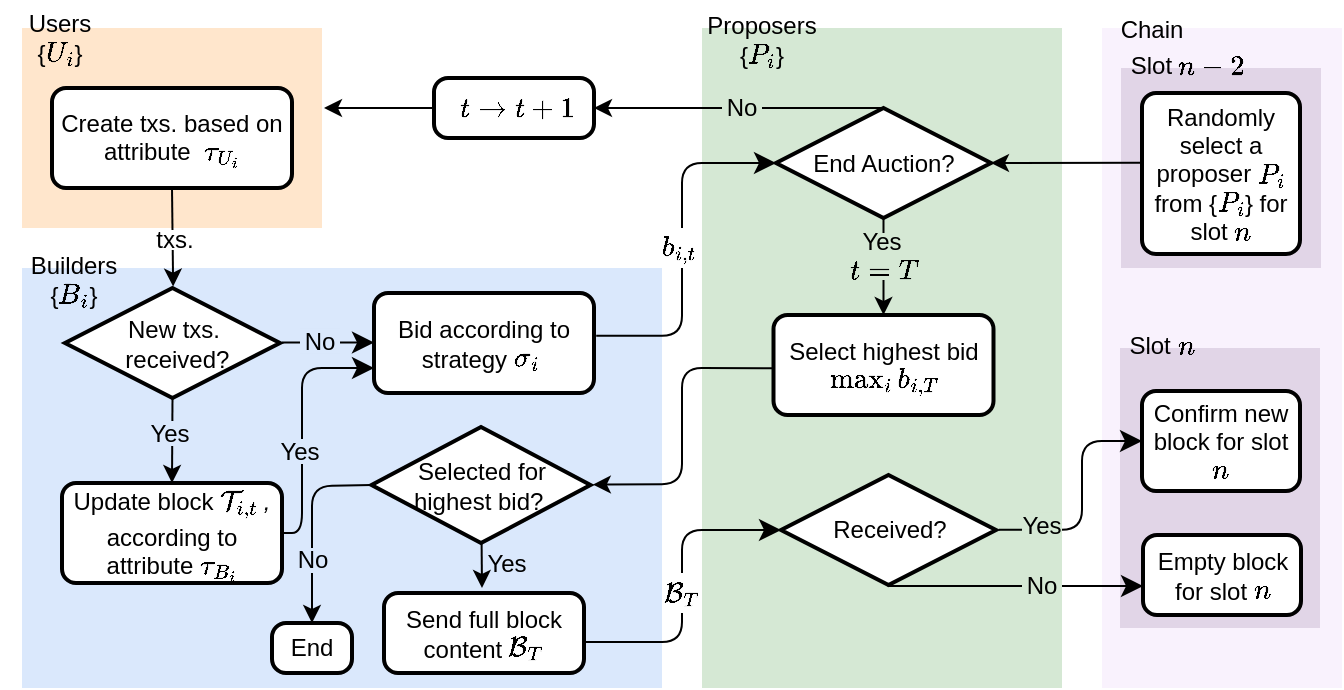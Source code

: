 <mxfile version="26.1.1">
  <diagram name="Page-1" id="RIdl4yIpkKvQEjexbSTN">
    <mxGraphModel dx="1067" dy="641" grid="1" gridSize="10" guides="1" tooltips="1" connect="1" arrows="1" fold="1" page="1" pageScale="1" pageWidth="827" pageHeight="1169" math="1" shadow="0">
      <root>
        <mxCell id="0" />
        <mxCell id="1" parent="0" />
        <mxCell id="jQI5X7SojYvdJqr93CXN-40" value="" style="rounded=0;whiteSpace=wrap;html=1;fillColor=#d5e8d4;strokeColor=none;movable=1;resizable=1;rotatable=1;deletable=1;editable=1;locked=0;connectable=1;" vertex="1" parent="1">
          <mxGeometry x="440" y="70" width="180" height="330" as="geometry" />
        </mxCell>
        <mxCell id="jQI5X7SojYvdJqr93CXN-23" value="" style="rounded=0;whiteSpace=wrap;html=1;fillColor=#dae8fc;strokeColor=none;movable=1;resizable=1;rotatable=1;deletable=1;editable=1;locked=0;connectable=1;" vertex="1" parent="1">
          <mxGeometry x="100" y="190" width="320" height="210" as="geometry" />
        </mxCell>
        <mxCell id="jQI5X7SojYvdJqr93CXN-84" value="" style="edgeStyle=elbowEdgeStyle;elbow=horizontal;endArrow=classic;html=1;curved=0;rounded=1;endSize=8;startSize=8;entryX=0;entryY=0.5;entryDx=0;entryDy=0;entryPerimeter=0;exitX=1.01;exitY=0.427;exitDx=0;exitDy=0;exitPerimeter=0;" edge="1" parent="1" source="jQI5X7SojYvdJqr93CXN-35" target="jQI5X7SojYvdJqr93CXN-39">
          <mxGeometry width="50" height="50" relative="1" as="geometry">
            <mxPoint x="379.5" y="325" as="sourcePoint" />
            <mxPoint x="429.5" y="275" as="targetPoint" />
            <Array as="points">
              <mxPoint x="430" y="250" />
            </Array>
          </mxGeometry>
        </mxCell>
        <mxCell id="jQI5X7SojYvdJqr93CXN-82" value="" style="rounded=0;whiteSpace=wrap;html=1;fillColor=light-dark(#f9f2fd, #392f3f);strokeColor=none;movable=1;resizable=1;rotatable=1;deletable=1;editable=1;locked=0;connectable=1;" vertex="1" parent="1">
          <mxGeometry x="640" y="70" width="120" height="330" as="geometry" />
        </mxCell>
        <mxCell id="jQI5X7SojYvdJqr93CXN-76" value="" style="rounded=0;whiteSpace=wrap;html=1;fillColor=#e1d5e7;strokeColor=none;" vertex="1" parent="1">
          <mxGeometry x="649" y="230" width="100" height="140" as="geometry" />
        </mxCell>
        <mxCell id="jQI5X7SojYvdJqr93CXN-15" value="" style="rounded=0;whiteSpace=wrap;html=1;fillColor=#ffe6cc;strokeColor=none;movable=0;resizable=0;rotatable=0;deletable=0;editable=0;locked=1;connectable=0;" vertex="1" parent="1">
          <mxGeometry x="100" y="70" width="150" height="100" as="geometry" />
        </mxCell>
        <mxCell id="jQI5X7SojYvdJqr93CXN-16" value="Users&lt;div&gt;{\(U_i\)}&lt;/div&gt;" style="text;html=1;align=center;verticalAlign=middle;whiteSpace=wrap;rounded=0;" vertex="1" parent="1">
          <mxGeometry x="89" y="60" width="60" height="30" as="geometry" />
        </mxCell>
        <mxCell id="jQI5X7SojYvdJqr93CXN-18" value="Create txs. based on attribute&amp;nbsp;&amp;nbsp;\( \tau_{U_i} \)" style="rounded=1;whiteSpace=wrap;html=1;absoluteArcSize=1;arcSize=14;strokeWidth=2;" vertex="1" parent="1">
          <mxGeometry x="115" y="100" width="120" height="50" as="geometry" />
        </mxCell>
        <mxCell id="jQI5X7SojYvdJqr93CXN-21" value="" style="endArrow=classic;html=1;rounded=0;entryX=0.503;entryY=-0.013;entryDx=0;entryDy=0;entryPerimeter=0;exitX=0.5;exitY=1;exitDx=0;exitDy=0;" edge="1" parent="1" source="jQI5X7SojYvdJqr93CXN-18" target="jQI5X7SojYvdJqr93CXN-25">
          <mxGeometry width="50" height="50" relative="1" as="geometry">
            <mxPoint x="174.76" y="160" as="sourcePoint" />
            <mxPoint x="175" y="200" as="targetPoint" />
          </mxGeometry>
        </mxCell>
        <mxCell id="jQI5X7SojYvdJqr93CXN-24" value="Builders&lt;div&gt;{\(B_i\)}&lt;/div&gt;" style="text;html=1;align=center;verticalAlign=middle;whiteSpace=wrap;rounded=0;" vertex="1" parent="1">
          <mxGeometry x="96" y="181" width="60" height="30" as="geometry" />
        </mxCell>
        <mxCell id="jQI5X7SojYvdJqr93CXN-25" value="New txs.&lt;div&gt;&amp;nbsp;received?&lt;/div&gt;" style="strokeWidth=2;html=1;shape=mxgraph.flowchart.decision;whiteSpace=wrap;" vertex="1" parent="1">
          <mxGeometry x="121.5" y="200" width="107.5" height="55" as="geometry" />
        </mxCell>
        <mxCell id="jQI5X7SojYvdJqr93CXN-26" value="" style="endArrow=classic;html=1;rounded=0;entryX=0.5;entryY=0;entryDx=0;entryDy=0;exitX=0.5;exitY=1;exitDx=0;exitDy=0;exitPerimeter=0;" edge="1" parent="1" source="jQI5X7SojYvdJqr93CXN-25" target="jQI5X7SojYvdJqr93CXN-31">
          <mxGeometry width="50" height="50" relative="1" as="geometry">
            <mxPoint x="174.76" y="255" as="sourcePoint" />
            <mxPoint x="174.855" y="295" as="targetPoint" />
          </mxGeometry>
        </mxCell>
        <mxCell id="jQI5X7SojYvdJqr93CXN-31" value="Update block \( \mathcal{T}_{i,t} \)&lt;i&gt;&lt;sub&gt;&amp;nbsp;&lt;/sub&gt;,&lt;/i&gt; according to attribute \( \tau_{B_i} \)" style="rounded=1;whiteSpace=wrap;html=1;absoluteArcSize=1;arcSize=14;strokeWidth=2;" vertex="1" parent="1">
          <mxGeometry x="120" y="297.5" width="110" height="50" as="geometry" />
        </mxCell>
        <mxCell id="jQI5X7SojYvdJqr93CXN-35" value="Bid according to strategy \( \sigma_i \)&amp;nbsp;" style="rounded=1;whiteSpace=wrap;html=1;absoluteArcSize=1;arcSize=14;strokeWidth=2;" vertex="1" parent="1">
          <mxGeometry x="276" y="202.5" width="110" height="50" as="geometry" />
        </mxCell>
        <mxCell id="jQI5X7SojYvdJqr93CXN-39" value="End Auction?" style="strokeWidth=2;html=1;shape=mxgraph.flowchart.decision;whiteSpace=wrap;" vertex="1" parent="1">
          <mxGeometry x="477" y="110" width="107.5" height="55" as="geometry" />
        </mxCell>
        <mxCell id="jQI5X7SojYvdJqr93CXN-46" value="&amp;nbsp;\( t \to t+1 \)" style="rounded=1;whiteSpace=wrap;html=1;absoluteArcSize=1;arcSize=14;strokeWidth=2;" vertex="1" parent="1">
          <mxGeometry x="306" y="95" width="80" height="30" as="geometry" />
        </mxCell>
        <mxCell id="jQI5X7SojYvdJqr93CXN-47" value="Proposers&lt;div&gt;{\(P_i\)}&lt;/div&gt;" style="text;html=1;align=center;verticalAlign=middle;whiteSpace=wrap;rounded=0;" vertex="1" parent="1">
          <mxGeometry x="440" y="61" width="60" height="30" as="geometry" />
        </mxCell>
        <mxCell id="jQI5X7SojYvdJqr93CXN-48" value="" style="endArrow=classic;html=1;rounded=0;exitX=0;exitY=0.5;exitDx=0;exitDy=0;" edge="1" parent="1" source="jQI5X7SojYvdJqr93CXN-46">
          <mxGeometry width="50" height="50" relative="1" as="geometry">
            <mxPoint x="291.0" y="139.92" as="sourcePoint" />
            <mxPoint x="251" y="110" as="targetPoint" />
          </mxGeometry>
        </mxCell>
        <mxCell id="jQI5X7SojYvdJqr93CXN-49" value="" style="endArrow=classic;html=1;rounded=0;exitX=0.5;exitY=1;exitDx=0;exitDy=0;exitPerimeter=0;entryX=0.5;entryY=0;entryDx=0;entryDy=0;" edge="1" parent="1" source="jQI5X7SojYvdJqr93CXN-39" target="jQI5X7SojYvdJqr93CXN-51">
          <mxGeometry width="50" height="50" relative="1" as="geometry">
            <mxPoint x="531.55" y="237" as="sourcePoint" />
            <mxPoint x="530.75" y="200" as="targetPoint" />
          </mxGeometry>
        </mxCell>
        <mxCell id="jQI5X7SojYvdJqr93CXN-51" value="Select highest bid \(\max_{i} b_{i,T}\)" style="rounded=1;whiteSpace=wrap;html=1;absoluteArcSize=1;arcSize=14;strokeWidth=2;" vertex="1" parent="1">
          <mxGeometry x="475.75" y="213.5" width="110" height="50" as="geometry" />
        </mxCell>
        <mxCell id="jQI5X7SojYvdJqr93CXN-52" value="" style="endArrow=classic;html=1;rounded=1;exitX=0.001;exitY=0.533;exitDx=0;exitDy=0;curved=0;exitPerimeter=0;" edge="1" parent="1" source="jQI5X7SojYvdJqr93CXN-51">
          <mxGeometry width="50" height="50" relative="1" as="geometry">
            <mxPoint x="471.09" y="298.3" as="sourcePoint" />
            <mxPoint x="385.41" y="298.3" as="targetPoint" />
            <Array as="points">
              <mxPoint x="430" y="240" />
              <mxPoint x="430" y="298" />
            </Array>
          </mxGeometry>
        </mxCell>
        <mxCell id="jQI5X7SojYvdJqr93CXN-53" value="Selected for&lt;div&gt;highest bid?&amp;nbsp;&lt;/div&gt;" style="strokeWidth=2;html=1;shape=mxgraph.flowchart.decision;whiteSpace=wrap;" vertex="1" parent="1">
          <mxGeometry x="274.75" y="269.5" width="109.5" height="58" as="geometry" />
        </mxCell>
        <mxCell id="jQI5X7SojYvdJqr93CXN-58" value="End" style="rounded=1;whiteSpace=wrap;html=1;absoluteArcSize=1;arcSize=14;strokeWidth=2;" vertex="1" parent="1">
          <mxGeometry x="225" y="367.5" width="40" height="25" as="geometry" />
        </mxCell>
        <mxCell id="jQI5X7SojYvdJqr93CXN-59" value="" style="endArrow=classic;html=1;rounded=0;" edge="1" parent="1">
          <mxGeometry width="50" height="50" relative="1" as="geometry">
            <mxPoint x="329.8" y="327.5" as="sourcePoint" />
            <mxPoint x="330" y="350" as="targetPoint" />
          </mxGeometry>
        </mxCell>
        <mxCell id="jQI5X7SojYvdJqr93CXN-60" value="Yes" style="text;html=1;align=center;verticalAlign=middle;resizable=0;points=[];autosize=1;strokeColor=none;fillColor=none;" vertex="1" parent="1">
          <mxGeometry x="322.25" y="322.5" width="40" height="30" as="geometry" />
        </mxCell>
        <mxCell id="jQI5X7SojYvdJqr93CXN-61" value="Send full block content \( \mathcal{B}_T \)" style="rounded=1;whiteSpace=wrap;html=1;absoluteArcSize=1;arcSize=14;strokeWidth=2;" vertex="1" parent="1">
          <mxGeometry x="281" y="352.5" width="100" height="40" as="geometry" />
        </mxCell>
        <mxCell id="jQI5X7SojYvdJqr93CXN-63" value="Received?" style="strokeWidth=2;html=1;shape=mxgraph.flowchart.decision;whiteSpace=wrap;" vertex="1" parent="1">
          <mxGeometry x="479.5" y="293.5" width="107.5" height="55" as="geometry" />
        </mxCell>
        <mxCell id="jQI5X7SojYvdJqr93CXN-68" value="Empty block for slot \(n\)" style="rounded=1;whiteSpace=wrap;html=1;absoluteArcSize=1;arcSize=14;strokeWidth=2;" vertex="1" parent="1">
          <mxGeometry x="660.5" y="323.5" width="79" height="40" as="geometry" />
        </mxCell>
        <mxCell id="jQI5X7SojYvdJqr93CXN-69" value="" style="edgeStyle=elbowEdgeStyle;elbow=horizontal;endArrow=classic;html=1;curved=0;rounded=1;endSize=8;startSize=8;entryX=0;entryY=0.5;entryDx=0;entryDy=0;exitX=1.013;exitY=0.497;exitDx=0;exitDy=0;exitPerimeter=0;" edge="1" parent="1" source="jQI5X7SojYvdJqr93CXN-63" target="jQI5X7SojYvdJqr93CXN-74">
          <mxGeometry width="50" height="50" relative="1" as="geometry">
            <mxPoint x="586" y="392.5" as="sourcePoint" />
            <mxPoint x="650" y="270" as="targetPoint" />
            <Array as="points">
              <mxPoint x="630" y="340" />
            </Array>
          </mxGeometry>
        </mxCell>
        <mxCell id="jQI5X7SojYvdJqr93CXN-74" value="Confirm new block for slot \(n\)" style="rounded=1;whiteSpace=wrap;html=1;absoluteArcSize=1;arcSize=14;strokeWidth=2;" vertex="1" parent="1">
          <mxGeometry x="660" y="251.5" width="79" height="50" as="geometry" />
        </mxCell>
        <mxCell id="jQI5X7SojYvdJqr93CXN-75" value="" style="edgeStyle=segmentEdgeStyle;endArrow=classic;html=1;curved=0;rounded=0;endSize=8;startSize=8;exitX=0.5;exitY=1;exitDx=0;exitDy=0;exitPerimeter=0;" edge="1" parent="1">
          <mxGeometry width="50" height="50" relative="1" as="geometry">
            <mxPoint x="533.25" y="347.5" as="sourcePoint" />
            <mxPoint x="660.5" y="349.0" as="targetPoint" />
            <Array as="points">
              <mxPoint x="533" y="349" />
            </Array>
          </mxGeometry>
        </mxCell>
        <mxCell id="jQI5X7SojYvdJqr93CXN-77" value="Slot \(n\)" style="text;html=1;align=center;verticalAlign=middle;whiteSpace=wrap;rounded=0;" vertex="1" parent="1">
          <mxGeometry x="640" y="213.5" width="60" height="30" as="geometry" />
        </mxCell>
        <mxCell id="jQI5X7SojYvdJqr93CXN-78" value="" style="rounded=0;whiteSpace=wrap;html=1;fillColor=#e1d5e7;strokeColor=none;movable=1;resizable=1;rotatable=1;deletable=1;editable=1;locked=0;connectable=1;" vertex="1" parent="1">
          <mxGeometry x="649.5" y="90" width="100" height="100" as="geometry" />
        </mxCell>
        <mxCell id="jQI5X7SojYvdJqr93CXN-79" value="Slot \(n-2\)" style="text;html=1;align=center;verticalAlign=middle;whiteSpace=wrap;rounded=0;" vertex="1" parent="1">
          <mxGeometry x="652.5" y="74" width="60" height="30" as="geometry" />
        </mxCell>
        <mxCell id="jQI5X7SojYvdJqr93CXN-80" value="Randomly select a proposer \(P_i\) from {\(P_i\)} for slot \(n\)" style="rounded=1;whiteSpace=wrap;html=1;absoluteArcSize=1;arcSize=14;strokeWidth=2;" vertex="1" parent="1">
          <mxGeometry x="660" y="102.5" width="79" height="80.5" as="geometry" />
        </mxCell>
        <mxCell id="jQI5X7SojYvdJqr93CXN-81" value="" style="endArrow=classic;html=1;rounded=0;entryX=1;entryY=0.5;entryDx=0;entryDy=0;entryPerimeter=0;exitX=-0.005;exitY=0.434;exitDx=0;exitDy=0;exitPerimeter=0;" edge="1" parent="1" source="jQI5X7SojYvdJqr93CXN-80" target="jQI5X7SojYvdJqr93CXN-39">
          <mxGeometry width="50" height="50" relative="1" as="geometry">
            <mxPoint x="660" y="157" as="sourcePoint" />
            <mxPoint x="610" y="157" as="targetPoint" />
          </mxGeometry>
        </mxCell>
        <mxCell id="jQI5X7SojYvdJqr93CXN-83" value="Chain" style="text;html=1;align=center;verticalAlign=middle;whiteSpace=wrap;rounded=0;" vertex="1" parent="1">
          <mxGeometry x="635" y="56" width="60" height="30" as="geometry" />
        </mxCell>
        <mxCell id="jQI5X7SojYvdJqr93CXN-86" value="" style="edgeStyle=elbowEdgeStyle;elbow=horizontal;endArrow=classic;html=1;curved=0;rounded=1;endSize=8;startSize=8;entryX=0;entryY=0.75;entryDx=0;entryDy=0;exitX=1;exitY=0.5;exitDx=0;exitDy=0;" edge="1" parent="1" source="jQI5X7SojYvdJqr93CXN-31" target="jQI5X7SojYvdJqr93CXN-35">
          <mxGeometry width="50" height="50" relative="1" as="geometry">
            <mxPoint x="230" y="330" as="sourcePoint" />
            <mxPoint x="320" y="275" as="targetPoint" />
            <Array as="points">
              <mxPoint x="240" y="295" />
            </Array>
          </mxGeometry>
        </mxCell>
        <mxCell id="jQI5X7SojYvdJqr93CXN-87" value="" style="edgeStyle=segmentEdgeStyle;endArrow=classic;html=1;curved=0;rounded=0;endSize=8;startSize=8;entryX=0;entryY=0.5;entryDx=0;entryDy=0;" edge="1" parent="1" target="jQI5X7SojYvdJqr93CXN-35">
          <mxGeometry width="50" height="50" relative="1" as="geometry">
            <mxPoint x="230" y="227.25" as="sourcePoint" />
            <mxPoint x="354" y="227.75" as="targetPoint" />
            <Array as="points" />
          </mxGeometry>
        </mxCell>
        <mxCell id="jQI5X7SojYvdJqr93CXN-92" value="" style="endArrow=classic;html=1;rounded=0;entryX=1;entryY=0.5;entryDx=0;entryDy=0;exitX=0.5;exitY=0;exitDx=0;exitDy=0;exitPerimeter=0;" edge="1" parent="1" source="jQI5X7SojYvdJqr93CXN-39" target="jQI5X7SojYvdJqr93CXN-46">
          <mxGeometry width="50" height="50" relative="1" as="geometry">
            <mxPoint x="430" y="180" as="sourcePoint" />
            <mxPoint x="480" y="130" as="targetPoint" />
          </mxGeometry>
        </mxCell>
        <mxCell id="jQI5X7SojYvdJqr93CXN-94" value="" style="edgeStyle=elbowEdgeStyle;elbow=horizontal;endArrow=classic;html=1;curved=0;rounded=1;endSize=8;startSize=8;entryX=0;entryY=0.5;entryDx=0;entryDy=0;entryPerimeter=0;exitX=1.01;exitY=0.427;exitDx=0;exitDy=0;exitPerimeter=0;" edge="1" parent="1" target="jQI5X7SojYvdJqr93CXN-63">
          <mxGeometry width="50" height="50" relative="1" as="geometry">
            <mxPoint x="381" y="377" as="sourcePoint" />
            <mxPoint x="471" y="290" as="targetPoint" />
            <Array as="points">
              <mxPoint x="430" y="360" />
            </Array>
          </mxGeometry>
        </mxCell>
        <mxCell id="jQI5X7SojYvdJqr93CXN-95" value="" style="endArrow=classic;html=1;rounded=1;exitX=0;exitY=0.5;exitDx=0;exitDy=0;entryX=0.5;entryY=0;entryDx=0;entryDy=0;exitPerimeter=0;curved=0;" edge="1" parent="1" source="jQI5X7SojYvdJqr93CXN-53" target="jQI5X7SojYvdJqr93CXN-58">
          <mxGeometry width="50" height="50" relative="1" as="geometry">
            <mxPoint x="306" y="344.02" as="sourcePoint" />
            <mxPoint x="251" y="344.02" as="targetPoint" />
            <Array as="points">
              <mxPoint x="245" y="299" />
            </Array>
          </mxGeometry>
        </mxCell>
        <mxCell id="jQI5X7SojYvdJqr93CXN-98" value="No" style="rounded=0;whiteSpace=wrap;html=1;fillColor=#dae8fc;strokeColor=none;" vertex="1" parent="1">
          <mxGeometry x="240" y="330" width="10.5" height="12.5" as="geometry" />
        </mxCell>
        <mxCell id="jQI5X7SojYvdJqr93CXN-99" value="No" style="rounded=0;whiteSpace=wrap;html=1;fillColor=#dae8fc;strokeColor=none;" vertex="1" parent="1">
          <mxGeometry x="239" y="220.25" width="20" height="12.5" as="geometry" />
        </mxCell>
        <mxCell id="jQI5X7SojYvdJqr93CXN-100" value="\( b_{i,t} \)" style="rounded=0;whiteSpace=wrap;html=1;strokeColor=none;" vertex="1" parent="1">
          <mxGeometry x="415.5" y="170" width="24.5" height="20" as="geometry" />
        </mxCell>
        <mxCell id="jQI5X7SojYvdJqr93CXN-103" value="\( \mathcal{B}_T \)" style="rounded=0;whiteSpace=wrap;html=1;strokeColor=none;" vertex="1" parent="1">
          <mxGeometry x="420" y="342.5" width="20" height="20" as="geometry" />
        </mxCell>
        <mxCell id="jQI5X7SojYvdJqr93CXN-104" value="Yes" style="rounded=0;whiteSpace=wrap;html=1;fillColor=#dae8fc;strokeColor=none;" vertex="1" parent="1">
          <mxGeometry x="229" y="275.5" width="20" height="12.5" as="geometry" />
        </mxCell>
        <mxCell id="jQI5X7SojYvdJqr93CXN-105" value="Yes" style="rounded=0;whiteSpace=wrap;html=1;fillColor=#dae8fc;strokeColor=none;" vertex="1" parent="1">
          <mxGeometry x="164" y="266.5" width="20" height="12.5" as="geometry" />
        </mxCell>
        <mxCell id="jQI5X7SojYvdJqr93CXN-106" value="txs." style="rounded=0;whiteSpace=wrap;html=1;strokeColor=none;" vertex="1" parent="1">
          <mxGeometry x="164" y="171" width="24.5" height="10" as="geometry" />
        </mxCell>
        <mxCell id="jQI5X7SojYvdJqr93CXN-107" value="No" style="rounded=0;whiteSpace=wrap;html=1;fillColor=#d5e8d4;strokeColor=none;" vertex="1" parent="1">
          <mxGeometry x="600" y="342.5" width="20" height="12.5" as="geometry" />
        </mxCell>
        <mxCell id="jQI5X7SojYvdJqr93CXN-108" value="Yes" style="rounded=0;whiteSpace=wrap;html=1;fillColor=#d5e8d4;strokeColor=none;" vertex="1" parent="1">
          <mxGeometry x="600" y="312.25" width="20" height="12.5" as="geometry" />
        </mxCell>
        <mxCell id="jQI5X7SojYvdJqr93CXN-109" value="No" style="rounded=0;whiteSpace=wrap;html=1;fillColor=#d5e8d4;strokeColor=none;" vertex="1" parent="1">
          <mxGeometry x="450" y="104" width="20" height="12.5" as="geometry" />
        </mxCell>
        <mxCell id="jQI5X7SojYvdJqr93CXN-110" value="&lt;span style=&quot;text-wrap-mode: nowrap;&quot;&gt;Yes&lt;/span&gt;&lt;div style=&quot;text-wrap-mode: nowrap;&quot;&gt;&lt;span style=&quot;text-wrap-mode: wrap;&quot;&gt;&amp;nbsp;\( t = T \)&lt;/span&gt;&lt;/div&gt;" style="rounded=0;whiteSpace=wrap;html=1;fillColor=#d5e8d4;strokeColor=none;" vertex="1" parent="1">
          <mxGeometry x="504.75" y="172.5" width="50" height="23.5" as="geometry" />
        </mxCell>
      </root>
    </mxGraphModel>
  </diagram>
</mxfile>
